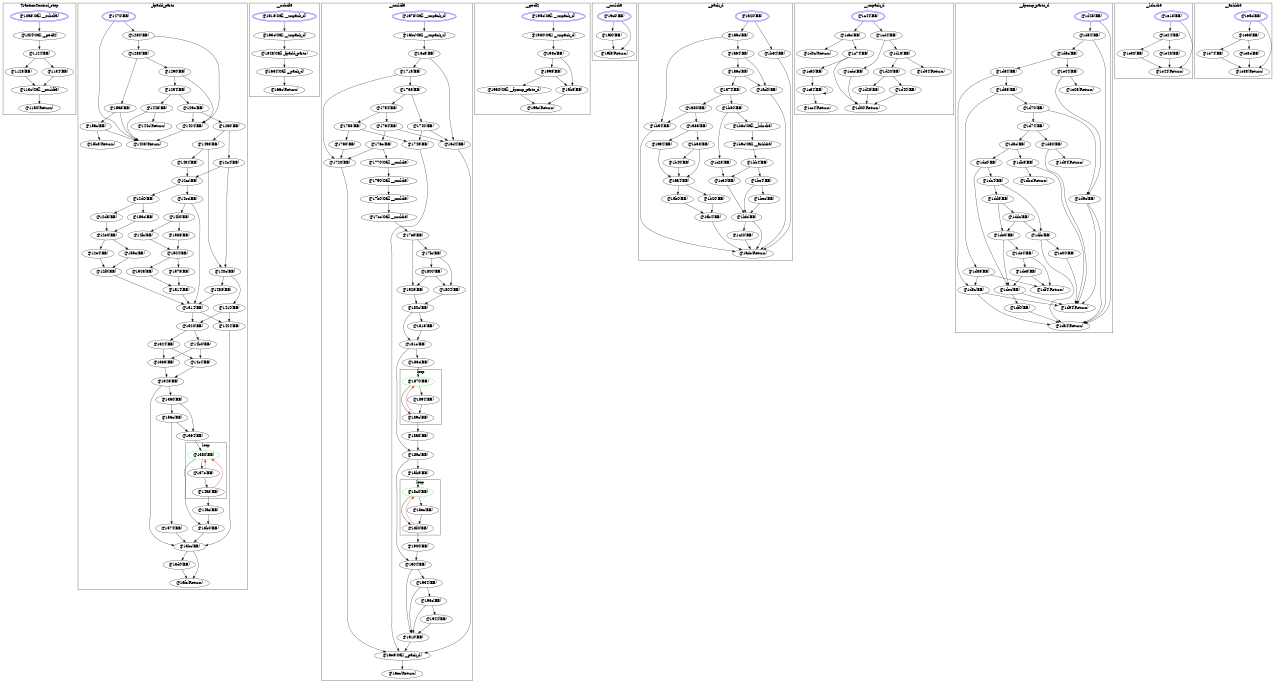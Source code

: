 digraph d {
size="8.5,7";

subgraph cluster_TractionControl_step {
	graph [label = "TractionControl_step"];
	node_10a8 [peripheries=2]
	node_10a8 [label = "@10a8(Call __subdf3)", color=blue];
	node_10f4 [label = "@10f4(Call __gedf2)"];
	node_1124 [label = "@1124(BB)"];
	node_1128 [label = "@1128(BB)"];
	node_1134 [label = "@1134(BB)"];
	node_113c [label = "@113c(Call __muldf3)"];
	node_1150 [label = "@1150(Return)"];
}
node_10a8 -> node_10f4;
node_10f4 -> node_1124;
node_1124 -> node_1134;
node_1124 -> node_1128;
node_1128 -> node_113c;
node_1134 -> node_113c;
node_113c -> node_1150;

subgraph cluster__fpadd_parts {
	graph [label = "_fpadd_parts"];
	node_1270 [peripheries=2]
subgraph cluster_loop_1380 {
	graph [label = "loop"];
	node_1380 [color = green]
	node_1380 [label = "@1380(BB)"];
	node_137c [label = "@137c(BB)"];
}
subgraph cluster_loop_1380 {
	graph [label = "loop"];
	node_1380 [color = green]
	node_1380 [label = "@1380(BB)"];
	node_14a8 [label = "@14a8(BB)"];
	node_137c [label = "@137c(BB)"];
}
	node_1270 [label = "@1270(BB)", color=blue];
	node_1280 [label = "@1280(BB)"];
	node_1288 [label = "@1288(BB)"];
	node_1290 [label = "@1290(BB)"];
	node_1294 [label = "@1294(BB)"];
	node_129c [label = "@129c(BB)"];
	node_12a0 [label = "@12a0(BB)"];
	node_12c4 [label = "@12c4(BB)"];
	node_12cc [label = "@12cc(BB)"];
	node_12d0 [label = "@12d0(BB)"];
	node_12d8 [label = "@12d8(BB)"];
	node_12e0 [label = "@12e0(BB)"];
	node_12e4 [label = "@12e4(BB)"];
	node_12f0 [label = "@12f0(BB)"];
	node_1314 [label = "@1314(BB)"];
	node_1320 [label = "@1320(BB)"];
	node_1324 [label = "@1324(BB)"];
	node_1338 [label = "@1338(BB)"];
	node_1348 [label = "@1348(BB)"];
	node_1360 [label = "@1360(BB)"];
	node_1364 [label = "@1364(BB)"];
	node_13b0 [label = "@13b0(BB)"];
	node_13bc [label = "@13bc(BB)"];
	node_13d0 [label = "@13d0(BB)"];
	node_13fc [label = "@13fc(Return)"];
	node_1404 [label = "@1404(BB)"];
	node_1408 [label = "@1408(Return)"];
	node_140c [label = "@140c(BB)"];
	node_1410 [label = "@1410(BB)"];
	node_1424 [label = "@1424(BB)"];
	node_1448 [label = "@1448(BB)"];
	node_144c [label = "@144c(Return)"];
	node_1488 [label = "@1488(BB)"];
	node_1498 [label = "@1498(BB)"];
	node_14a4 [label = "@14a4(BB)"];
	node_14ac [label = "@14ac(BB)"];
	node_14b0 [label = "@14b0(BB)"];
	node_14c4 [label = "@14c4(BB)"];
	node_14ec [label = "@14ec(BB)"];
	node_14f0 [label = "@14f0(BB)"];
	node_14fc [label = "@14fc(BB)"];
	node_1504 [label = "@1504(BB)"];
	node_1508 [label = "@1508(BB)"];
	node_1514 [label = "@1514(BB)"];
	node_153c [label = "@153c(BB)"];
	node_155c [label = "@155c(BB)"];
	node_156c [label = "@156c(BB)"];
	node_1574 [label = "@1574(BB)"];
	node_1578 [label = "@1578(BB)"];
	node_1588 [label = "@1588(BB)"];
	node_15a8 [label = "@15a8(BB)"];
	node_15ac [label = "@15ac(BB)"];
	node_15b8 [label = "@15b8(Return)"];
}
node_1270 -> node_1408;
node_1270 -> node_1280;
node_1280 -> node_1404;
node_1280 -> node_1288;
node_1288 -> node_15a8;
node_1288 -> node_1290;
node_1290 -> node_1404;
node_1290 -> node_1294;
node_1294 -> node_1448;
node_1294 -> node_129c;
node_129c -> node_1404;
node_129c -> node_12a0;
node_12a0 -> node_1498;
node_12a0 -> node_12c4;
node_12c4 -> node_140c;
node_12c4 -> node_12cc;
node_12cc -> node_14ec;
node_12cc -> node_12d0;
node_12d0 -> node_153c;
node_12d0 -> node_12d8;
node_12d8 -> node_12e0;
node_12e0 -> node_155c;
node_12e0 -> node_12e4;
node_12e4 -> node_12f0;
node_12f0 -> node_1314;
node_1314 -> node_1424;
node_1314 -> node_1320;
node_1320 -> node_14b0;
node_1320 -> node_1324;
node_1324 -> node_14c4;
node_1324 -> node_1338;
node_1338 -> node_1348;
node_1348 -> node_13bc;
node_1348 -> node_1360;
node_1360 -> node_156c;
node_1360 -> node_1364;
node_1364 -> node_1380;
node_137c -> node_14a8;
node_137c -> node_1380[color=red];
node_1380 -> node_137c;
node_1380 -> node_13b0;
node_13b0 -> node_13bc;
node_13bc -> node_13fc;
node_13bc -> node_13d0;
node_13d0 -> node_13fc;
node_1404 -> node_1408;
node_140c -> node_1488;
node_140c -> node_1410;
node_1410 -> node_1320;
node_1410 -> node_1424;
node_1424 -> node_13bc;
node_1448 -> node_1408;
node_1448 -> node_144c;
node_1488 -> node_1314;
node_1498 -> node_140c;
node_1498 -> node_14a4;
node_14a4 -> node_12cc;
node_14a8 -> node_1380[color=red];
node_14a8 -> node_14ac;
node_14ac -> node_13b0;
node_14b0 -> node_1338;
node_14b0 -> node_14c4;
node_14c4 -> node_1348;
node_14ec -> node_1314;
node_14ec -> node_14f0;
node_14f0 -> node_1588;
node_14f0 -> node_14fc;
node_14fc -> node_1504;
node_1504 -> node_1578;
node_1504 -> node_1508;
node_1508 -> node_1514;
node_1514 -> node_1314;
node_153c -> node_12e0;
node_155c -> node_12f0;
node_156c -> node_1364;
node_156c -> node_1574;
node_1574 -> node_13bc;
node_1578 -> node_1514;
node_1588 -> node_1504;
node_15a8 -> node_1408;
node_15a8 -> node_15ac;
node_15ac -> node_1408;
node_15ac -> node_15b8;

subgraph cluster___subdf3 {
	graph [label = "__subdf3"];
	node_1618 [peripheries=2]
	node_1618 [label = "@1618(Call __unpack_d)", color=blue];
	node_163c [label = "@163c(Call __unpack_d)"];
	node_1648 [label = "@1648(Call _fpadd_parts)"];
	node_1664 [label = "@1664(Call __pack_d)"];
	node_166c [label = "@166c(Return)"];
}
node_1618 -> node_163c;
node_163c -> node_1648;
node_1648 -> node_1664;
node_1664 -> node_166c;

subgraph cluster___muldf3 {
	graph [label = "__muldf3"];
	node_1678 [peripheries=2]
subgraph cluster_loop_1870 {
	graph [label = "loop"];
	node_1870 [color = green]
	node_1870 [label = "@1870(BB)"];
	node_189c [label = "@189c(BB)"];
	node_1894 [label = "@1894(BB)"];
}
subgraph cluster_loop_18c0 {
	graph [label = "loop"];
	node_18c0 [color = green]
	node_18c0 [label = "@18c0(BB)"];
	node_18f0 [label = "@18f0(BB)"];
	node_18ec [label = "@18ec(BB)"];
}
	node_1678 [label = "@1678(Call __unpack_d)", color=blue];
	node_16bc [label = "@16bc(Call __unpack_d)"];
	node_16c8 [label = "@16c8(BB)"];
	node_16d4 [label = "@16d4(BB)"];
	node_16e8 [label = "@16e8(Call __pack_d)"];
	node_16ec [label = "@16ec(Return)"];
	node_1718 [label = "@1718(BB)"];
	node_1720 [label = "@1720(BB)"];
	node_1738 [label = "@1738(BB)"];
	node_1740 [label = "@1740(BB)"];
	node_1748 [label = "@1748(BB)"];
	node_1754 [label = "@1754(BB)"];
	node_1758 [label = "@1758(BB)"];
	node_1760 [label = "@1760(BB)"];
	node_1764 [label = "@1764(BB)"];
	node_176c [label = "@176c(BB)"];
	node_1770 [label = "@1770(Call __muldi3)"];
	node_1790 [label = "@1790(Call __muldi3)"];
	node_17b0 [label = "@17b0(Call __muldi3)"];
	node_17cc [label = "@17cc(Call __muldi3)"];
	node_17e8 [label = "@17e8(BB)"];
	node_17fc [label = "@17fc(BB)"];
	node_1800 [label = "@1800(BB)"];
	node_1804 [label = "@1804(BB)"];
	node_180c [label = "@180c(BB)"];
	node_1818 [label = "@1818(BB)"];
	node_181c [label = "@181c(BB)"];
	node_186c [label = "@186c(BB)"];
	node_18a8 [label = "@18a8(BB)"];
	node_18ac [label = "@18ac(BB)"];
	node_18b8 [label = "@18b8(BB)"];
	node_1900 [label = "@1900(BB)"];
	node_1904 [label = "@1904(BB)"];
	node_1910 [label = "@1910(BB)"];
	node_1928 [label = "@1928(BB)"];
	node_1934 [label = "@1934(BB)"];
	node_193c [label = "@193c(BB)"];
	node_1944 [label = "@1944(BB)"];
}
node_1678 -> node_16bc;
node_16bc -> node_16c8;
node_16c8 -> node_1718;
node_16c8 -> node_16d4;
node_16d4 -> node_16e8;
node_16e8 -> node_16ec;
node_1718 -> node_1738;
node_1718 -> node_1720;
node_1720 -> node_16e8;
node_1738 -> node_1754;
node_1738 -> node_1740;
node_1740 -> node_16d4;
node_1740 -> node_1748;
node_1748 -> node_16e8;
node_1754 -> node_1764;
node_1754 -> node_1758;
node_1758 -> node_1748;
node_1758 -> node_1760;
node_1760 -> node_1720;
node_1764 -> node_16d4;
node_1764 -> node_176c;
node_176c -> node_1720;
node_176c -> node_1770;
node_1770 -> node_1790;
node_1790 -> node_17b0;
node_17b0 -> node_17cc;
node_17cc -> node_17e8;
node_17e8 -> node_1928;
node_17e8 -> node_17fc;
node_17fc -> node_1804;
node_17fc -> node_1800;
node_1800 -> node_1928;
node_1800 -> node_1804;
node_1804 -> node_180c;
node_180c -> node_181c;
node_180c -> node_1818;
node_1818 -> node_181c;
node_181c -> node_18ac;
node_181c -> node_186c;
node_186c -> node_1870;
node_1870 -> node_189c;
node_1870 -> node_1894;
node_1894 -> node_189c;
node_189c -> node_1870[color=red];
node_189c -> node_18a8;
node_18a8 -> node_18ac;
node_18ac -> node_1904;
node_18ac -> node_18b8;
node_18b8 -> node_18c0;
node_18c0 -> node_18f0;
node_18c0 -> node_18ec;
node_18ec -> node_18f0;
node_18f0 -> node_18c0[color=red];
node_18f0 -> node_1900;
node_1900 -> node_1904;
node_1904 -> node_1934;
node_1904 -> node_1910;
node_1910 -> node_16e8;
node_1928 -> node_180c;
node_1934 -> node_1910;
node_1934 -> node_193c;
node_193c -> node_1910;
node_193c -> node_1944;
node_1944 -> node_1910;

subgraph cluster___gedf2 {
	graph [label = "__gedf2"];
	node_195c [peripheries=2]
	node_195c [label = "@195c(Call __unpack_d)", color=blue];
	node_1980 [label = "@1980(Call __unpack_d)"];
	node_198c [label = "@198c(BB)"];
	node_1998 [label = "@1998(BB)"];
	node_19a0 [label = "@19a0(Call __fpcmp_parts_d)"];
	node_19ac [label = "@19ac(Return)"];
	node_19b8 [label = "@19b8(BB)"];
}
node_195c -> node_1980;
node_1980 -> node_198c;
node_198c -> node_19b8;
node_198c -> node_1998;
node_1998 -> node_19b8;
node_1998 -> node_19a0;
node_19a0 -> node_19ac;
node_19b8 -> node_19ac;

subgraph cluster___muldi3 {
	graph [label = "__muldi3"];
	node_19c0 [peripheries=2]
	node_19c0 [label = "@19c0(BB)", color=blue];
	node_19f0 [label = "@19f0(BB)"];
	node_19f8 [label = "@19f8(Return)"];
}
node_19c0 -> node_19f8;
node_19c0 -> node_19f0;
node_19f0 -> node_19f8;

subgraph cluster___pack_d {
	graph [label = "__pack_d"];
	node_1a20 [peripheries=2]
	node_1a20 [label = "@1a20(BB)", color=blue];
	node_1a5c [label = "@1a5c(BB)"];
	node_1a64 [label = "@1a64(BB)"];
	node_1a6c [label = "@1a6c(BB)"];
	node_1a74 [label = "@1a74(BB)"];
	node_1a80 [label = "@1a80(BB)"];
	node_1a88 [label = "@1a88(BB)"];
	node_1a94 [label = "@1a94(BB)"];
	node_1aa4 [label = "@1aa4(BB)"];
	node_1ab0 [label = "@1ab0(BB)"];
	node_1ab4 [label = "@1ab4(BB)"];
	node_1ad0 [label = "@1ad0(BB)"];
	node_1adc [label = "@1adc(Return)"];
	node_1b20 [label = "@1b20(BB)"];
	node_1b38 [label = "@1b38(BB)"];
	node_1b40 [label = "@1b40(BB)"];
	node_1b54 [label = "@1b54(BB)"];
	node_1b64 [label = "@1b64(BB)"];
	node_1b80 [label = "@1b80(BB)"];
	node_1b8c [label = "@1b8c(Call __lshrdi3)"];
	node_1b9c [label = "@1b9c(Call __ashldi3)"];
	node_1bb4 [label = "@1bb4(BB)"];
	node_1be4 [label = "@1be4(BB)"];
	node_1bec [label = "@1bec(BB)"];
	node_1bfc [label = "@1bfc(BB)"];
	node_1c20 [label = "@1c20(BB)"];
	node_1c28 [label = "@1c28(BB)"];
	node_1c30 [label = "@1c30(BB)"];
}
node_1a20 -> node_1b64;
node_1a20 -> node_1a5c;
node_1a5c -> node_1b54;
node_1a5c -> node_1a64;
node_1a64 -> node_1ad0;
node_1a64 -> node_1a6c;
node_1a6c -> node_1ad0;
node_1a6c -> node_1a74;
node_1a74 -> node_1b80;
node_1a74 -> node_1a80;
node_1a80 -> node_1b54;
node_1a80 -> node_1a88;
node_1a88 -> node_1b38;
node_1a88 -> node_1a94;
node_1a94 -> node_1aa4;
node_1aa4 -> node_1b20;
node_1aa4 -> node_1ab0;
node_1ab0 -> node_1ab4;
node_1ab4 -> node_1adc;
node_1ad0 -> node_1adc;
node_1b20 -> node_1ab4;
node_1b38 -> node_1aa4;
node_1b38 -> node_1b40;
node_1b40 -> node_1aa4;
node_1b54 -> node_1adc;
node_1b64 -> node_1adc;
node_1b80 -> node_1c28;
node_1b80 -> node_1b8c;
node_1b8c -> node_1b9c;
node_1b9c -> node_1bb4;
node_1bb4 -> node_1c30;
node_1bb4 -> node_1be4;
node_1be4 -> node_1bfc;
node_1be4 -> node_1bec;
node_1bec -> node_1bfc;
node_1bfc -> node_1adc;
node_1bfc -> node_1c20;
node_1c20 -> node_1adc;
node_1c28 -> node_1c30;
node_1c30 -> node_1bfc;

subgraph cluster___unpack_d {
	graph [label = "__unpack_d"];
	node_1c44 [peripheries=2]
	node_1c44 [label = "@1c44(BB)", color=blue];
	node_1c6c [label = "@1c6c(BB)"];
	node_1c74 [label = "@1c74(BB)"];
	node_1ca0 [label = "@1ca0(BB)"];
	node_1ca4 [label = "@1ca4(BB)"];
	node_1cc4 [label = "@1cc4(Return)"];
	node_1cd4 [label = "@1cd4(BB)"];
	node_1cdc [label = "@1cdc(BB)"];
	node_1d00 [label = "@1d00(Return)"];
	node_1d0c [label = "@1d0c(Return)"];
	node_1d18 [label = "@1d18(BB)"];
	node_1d20 [label = "@1d20(BB)"];
	node_1d28 [label = "@1d28(BB)"];
	node_1d34 [label = "@1d34(Return)"];
	node_1d40 [label = "@1d40(BB)"];
}
node_1c44 -> node_1cd4;
node_1c44 -> node_1c6c;
node_1c6c -> node_1d0c;
node_1c6c -> node_1c74;
node_1c74 -> node_1d00;
node_1c74 -> node_1ca0;
node_1ca0 -> node_1ca4;
node_1ca4 -> node_1ca4;
node_1ca4 -> node_1cc4;
node_1cd4 -> node_1d18;
node_1cd4 -> node_1cdc;
node_1cdc -> node_1d00;
node_1d18 -> node_1d34;
node_1d18 -> node_1d20;
node_1d20 -> node_1d40;
node_1d20 -> node_1d28;
node_1d28 -> node_1d00;
node_1d40 -> node_1d00;

subgraph cluster___fpcmp_parts_d {
	graph [label = "__fpcmp_parts_d"];
	node_1d48 [peripheries=2]
	node_1d48 [label = "@1d48(BB)", color=blue];
	node_1d54 [label = "@1d54(BB)"];
	node_1d5c [label = "@1d5c(BB)"];
	node_1d64 [label = "@1d64(BB)"];
	node_1d68 [label = "@1d68(BB)"];
	node_1d70 [label = "@1d70(BB)"];
	node_1d74 [label = "@1d74(BB)"];
	node_1d80 [label = "@1d80(BB)"];
	node_1d84 [label = "@1d84(Return)"];
	node_1d88 [label = "@1d88(BB)"];
	node_1d8c [label = "@1d8c(BB)"];
	node_1d94 [label = "@1d94(Return)"];
	node_1d9c [label = "@1d9c(BB)"];
	node_1da4 [label = "@1da4(Return)"];
	node_1dac [label = "@1dac(BB)"];
	node_1db8 [label = "@1db8(BB)"];
	node_1dbc [label = "@1dbc(Return)"];
	node_1dc0 [label = "@1dc0(BB)"];
	node_1dc4 [label = "@1dc4(BB)"];
	node_1dd8 [label = "@1dd8(BB)"];
	node_1ddc [label = "@1ddc(BB)"];
	node_1de0 [label = "@1de0(BB)"];
	node_1de4 [label = "@1de4(BB)"];
	node_1de8 [label = "@1de8(BB)"];
	node_1dec [label = "@1dec(BB)"];
	node_1df0 [label = "@1df0(BB)"];
	node_1df4 [label = "@1df4(Return)"];
	node_1dfc [label = "@1dfc(BB)"];
	node_1e00 [label = "@1e00(BB)"];
	node_1e04 [label = "@1e04(BB)"];
	node_1e08 [label = "@1e08(Return)"];
}
node_1d48 -> node_1da4;
node_1d48 -> node_1d54;
node_1d54 -> node_1da4;
node_1d54 -> node_1d5c;
node_1d5c -> node_1e04;
node_1d5c -> node_1d64;
node_1d64 -> node_1d8c;
node_1d64 -> node_1d68;
node_1d68 -> node_1d88;
node_1d68 -> node_1d70;
node_1d70 -> node_1d9c;
node_1d70 -> node_1d74;
node_1d74 -> node_1dac;
node_1d74 -> node_1d80;
node_1d80 -> node_1d94;
node_1d80 -> node_1d84;
node_1d88 -> node_1df4;
node_1d88 -> node_1d8c;
node_1d8c -> node_1da4;
node_1d8c -> node_1d94;
node_1d9c -> node_1d94;
node_1d9c -> node_1da4;
node_1dac -> node_1dc0;
node_1dac -> node_1db8;
node_1db8 -> node_1d94;
node_1db8 -> node_1dbc;
node_1dc0 -> node_1dec;
node_1dc0 -> node_1dc4;
node_1dc4 -> node_1dfc;
node_1dc4 -> node_1dd8;
node_1dd8 -> node_1de0;
node_1dd8 -> node_1ddc;
node_1ddc -> node_1dfc;
node_1ddc -> node_1de0;
node_1de0 -> node_1dec;
node_1de0 -> node_1de4;
node_1de4 -> node_1df4;
node_1de4 -> node_1de8;
node_1de8 -> node_1df4;
node_1de8 -> node_1dec;
node_1dec -> node_1d94;
node_1dec -> node_1df0;
node_1df0 -> node_1da4;
node_1dfc -> node_1da4;
node_1dfc -> node_1e00;
node_1e00 -> node_1d94;
node_1e04 -> node_1d9c;
node_1e04 -> node_1e08;

subgraph cluster___lshrdi3 {
	graph [label = "__lshrdi3"];
	node_1e18 [peripheries=2]
	node_1e18 [label = "@1e18(BB)", color=blue];
	node_1e24 [label = "@1e24(BB)"];
	node_1e30 [label = "@1e30(BB)"];
	node_1e44 [label = "@1e44(Return)"];
	node_1e48 [label = "@1e48(BB)"];
}
node_1e18 -> node_1e44;
node_1e18 -> node_1e24;
node_1e24 -> node_1e48;
node_1e24 -> node_1e30;
node_1e30 -> node_1e44;
node_1e48 -> node_1e44;

subgraph cluster___ashldi3 {
	graph [label = "__ashldi3"];
	node_1e5c [peripheries=2]
	node_1e5c [label = "@1e5c(BB)", color=blue];
	node_1e68 [label = "@1e68(BB)"];
	node_1e74 [label = "@1e74(BB)"];
	node_1e88 [label = "@1e88(Return)"];
	node_1e8c [label = "@1e8c(BB)"];
}
node_1e5c -> node_1e88;
node_1e5c -> node_1e68;
node_1e68 -> node_1e8c;
node_1e68 -> node_1e74;
node_1e74 -> node_1e88;
node_1e8c -> node_1e88;

}
